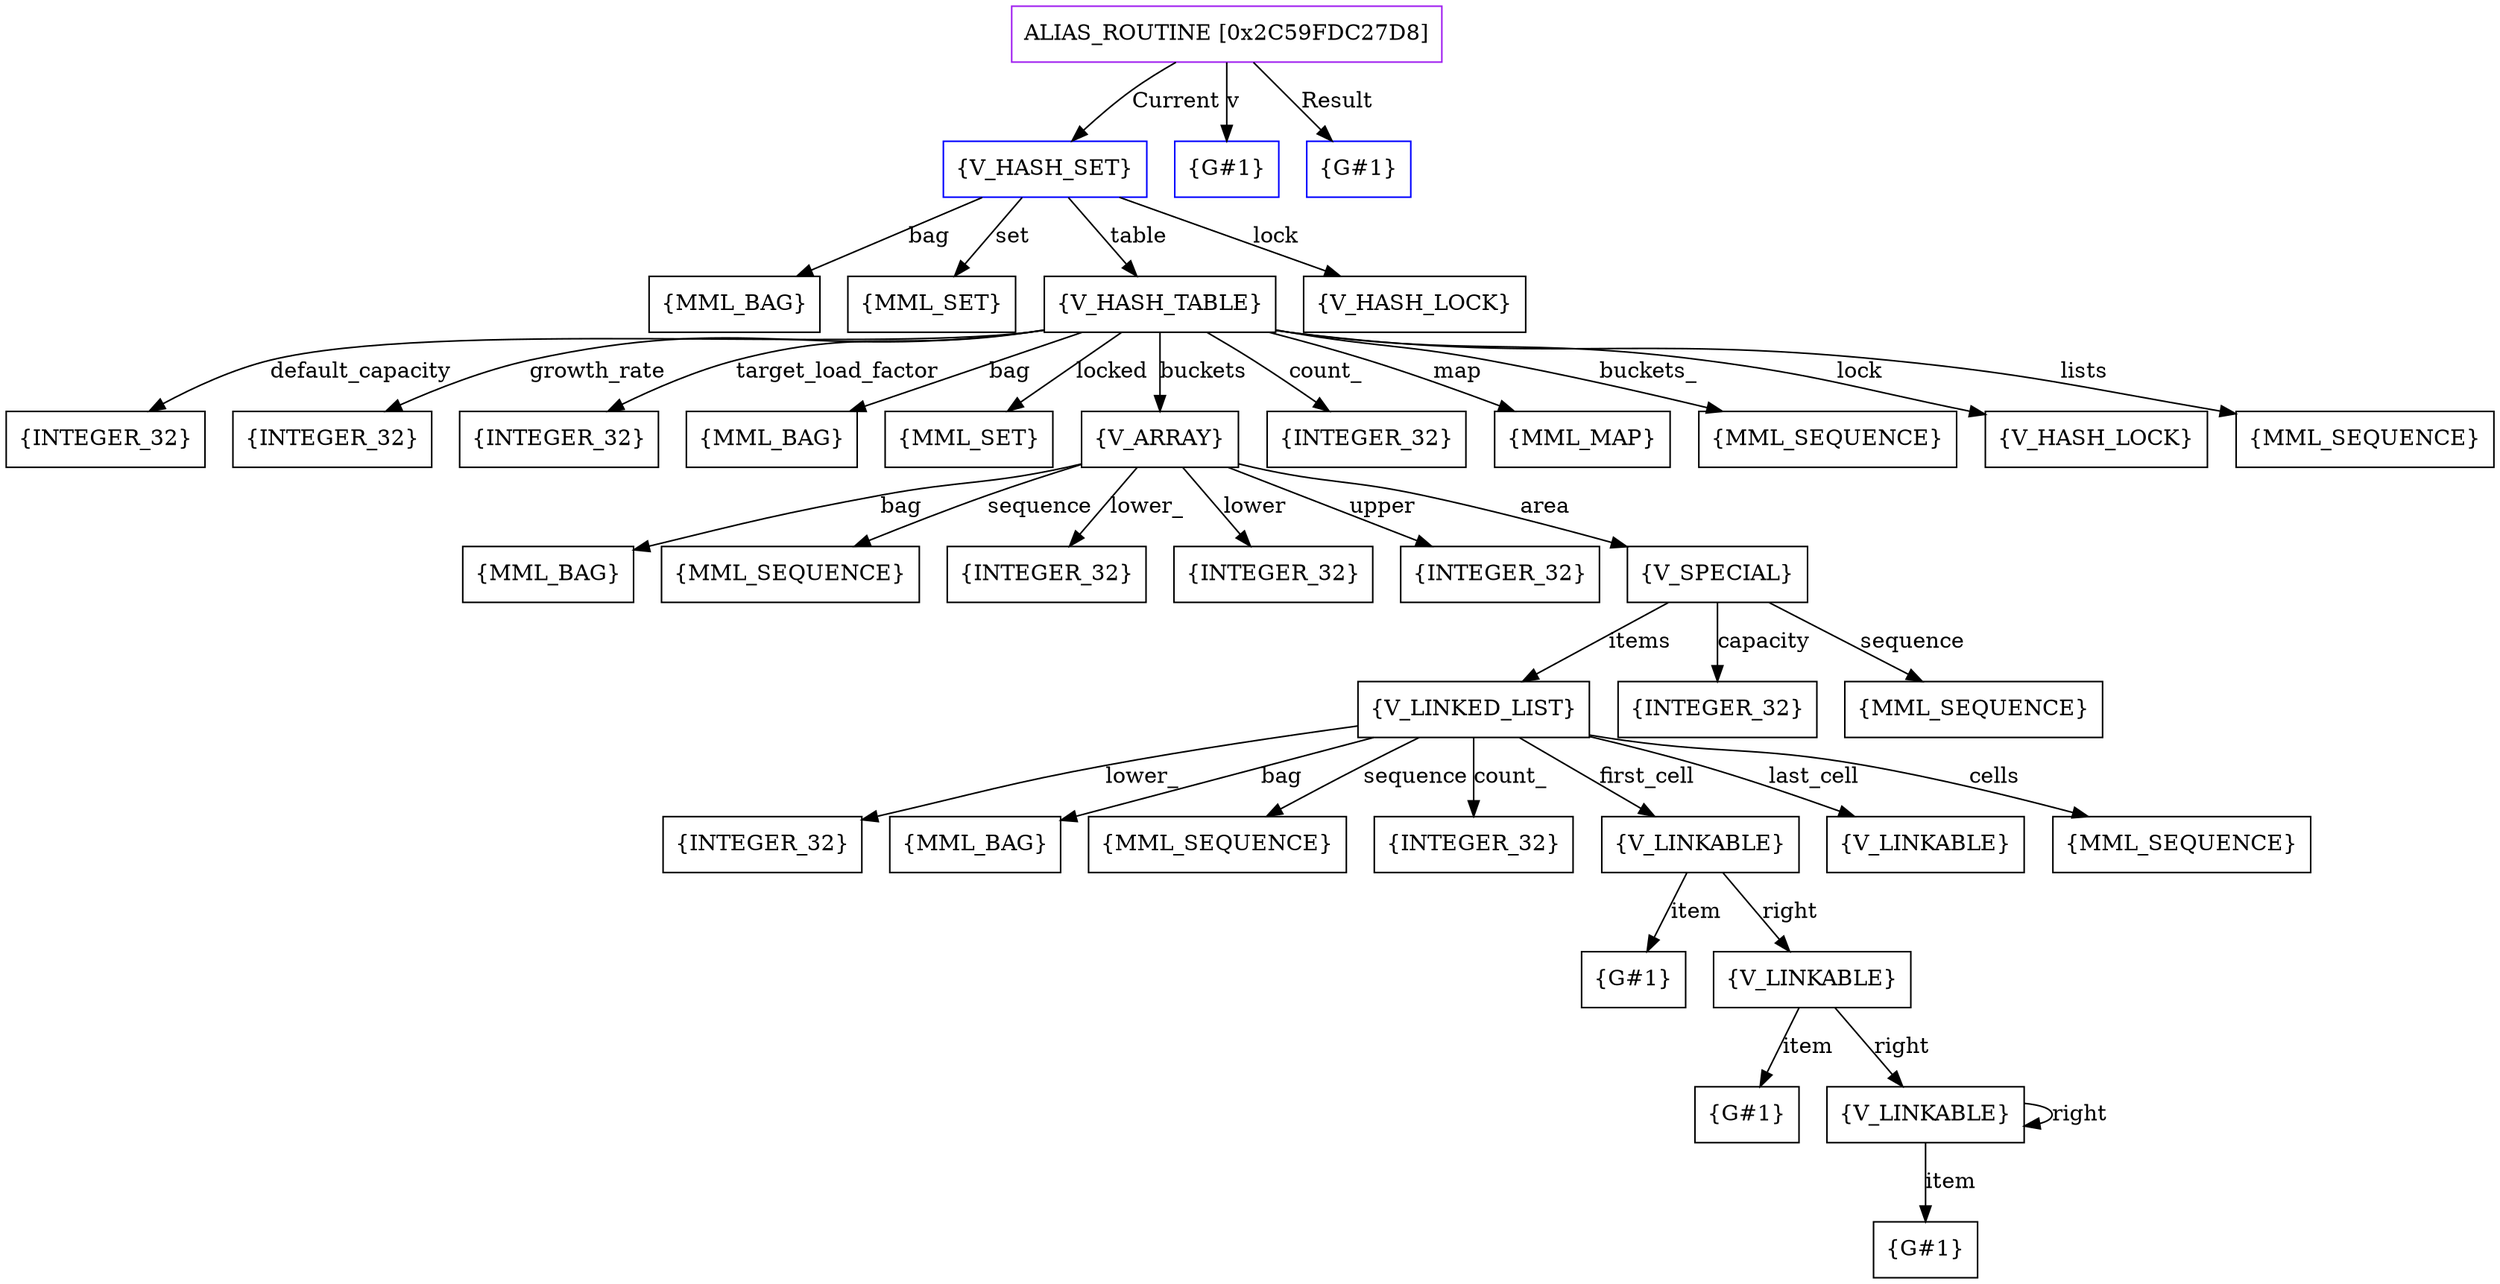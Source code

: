 digraph g {
	node [shape=box]
	b1[color=purple label=<ALIAS_ROUTINE [0x2C59FDC27D8]>]
	b2[color=blue label=<{V_HASH_SET}>]
	b3[label=<{MML_BAG}>]
	b4[label=<{MML_SET}>]
	b5[label=<{V_HASH_TABLE}>]
	b6[label=<{INTEGER_32}>]
	b7[label=<{INTEGER_32}>]
	b8[label=<{INTEGER_32}>]
	b9[label=<{MML_BAG}>]
	b10[label=<{MML_SET}>]
	b11[label=<{V_ARRAY}>]
	b12[label=<{MML_BAG}>]
	b13[label=<{MML_SEQUENCE}>]
	b14[label=<{INTEGER_32}>]
	b15[label=<{INTEGER_32}>]
	b16[label=<{INTEGER_32}>]
	b17[label=<{V_SPECIAL}>]
	b18[label=<{V_LINKED_LIST}>]
	b19[label=<{INTEGER_32}>]
	b20[label=<{MML_BAG}>]
	b21[label=<{MML_SEQUENCE}>]
	b22[label=<{INTEGER_32}>]
	b23[label=<{V_LINKABLE}>]
	b24[label=<{G#1}>]
	b25[label=<{V_LINKABLE}>]
	b26[label=<{G#1}>]
	b27[label=<{V_LINKABLE}>]
	b28[label=<{G#1}>]
	b29[label=<{V_LINKABLE}>]
	b30[label=<{MML_SEQUENCE}>]
	b31[label=<{INTEGER_32}>]
	b32[label=<{MML_SEQUENCE}>]
	b33[label=<{INTEGER_32}>]
	b34[label=<{MML_MAP}>]
	b35[label=<{MML_SEQUENCE}>]
	b36[label=<{V_HASH_LOCK}>]
	b37[label=<{MML_SEQUENCE}>]
	b38[label=<{V_HASH_LOCK}>]
	b39[color=blue label=<{G#1}>]
	b40[color=blue label=<{G#1}>]
	b1->b2[label=<Current>]
	b2->b3[label=<bag>]
	b2->b4[label=<set>]
	b2->b5[label=<table>]
	b5->b6[label=<default_capacity>]
	b5->b7[label=<growth_rate>]
	b5->b8[label=<target_load_factor>]
	b5->b9[label=<bag>]
	b5->b10[label=<locked>]
	b5->b11[label=<buckets>]
	b11->b12[label=<bag>]
	b11->b13[label=<sequence>]
	b11->b14[label=<lower_>]
	b11->b15[label=<lower>]
	b11->b16[label=<upper>]
	b11->b17[label=<area>]
	b17->b18[label=<items>]
	b18->b19[label=<lower_>]
	b18->b20[label=<bag>]
	b18->b21[label=<sequence>]
	b18->b22[label=<count_>]
	b18->b23[label=<first_cell>]
	b23->b24[label=<item>]
	b23->b25[label=<right>]
	b25->b26[label=<item>]
	b25->b27[label=<right>]
	b27->b28[label=<item>]
	b27->b27[label=<right>]
	b18->b29[label=<last_cell>]
	b18->b30[label=<cells>]
	b17->b31[label=<capacity>]
	b17->b32[label=<sequence>]
	b5->b33[label=<count_>]
	b5->b34[label=<map>]
	b5->b35[label=<buckets_>]
	b5->b36[label=<lock>]
	b5->b37[label=<lists>]
	b2->b38[label=<lock>]
	b1->b39[label=<v>]
	b1->b40[label=<Result>]
}
